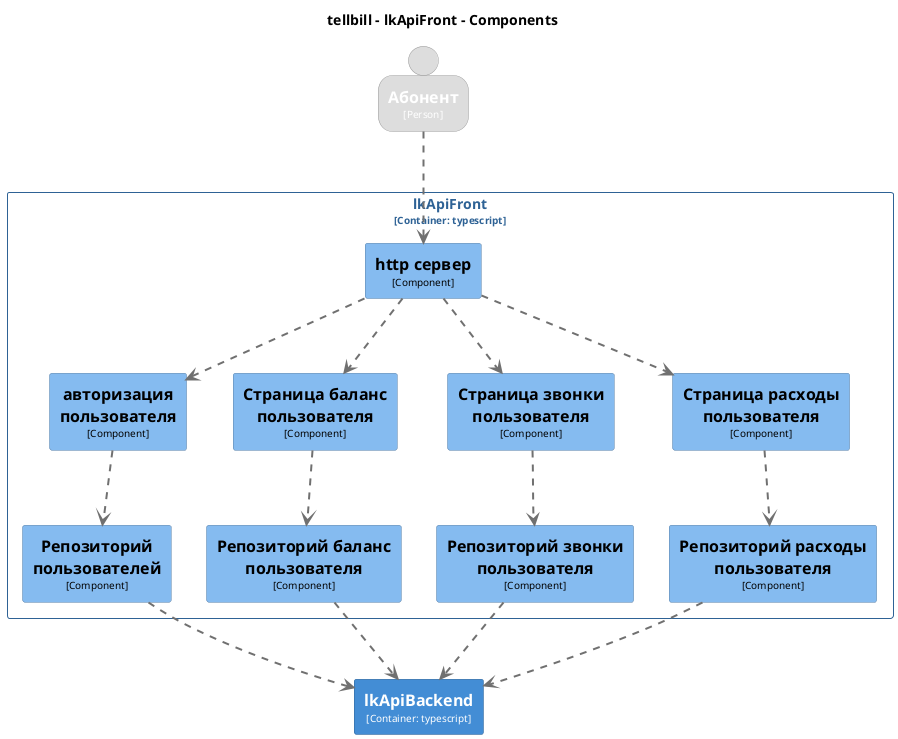 @startuml
set separator none
title tellbill - lkApiFront - Components

top to bottom direction

skinparam {
  arrowFontSize 10
  defaultTextAlignment center
  wrapWidth 200
  maxMessageSize 100
}

hide stereotype

skinparam rectangle<<tellbill.lkApiFront.Peпозиторийзвонкипользователя>> {
  BackgroundColor #85bbf0
  FontColor #000000
  BorderColor #5d82a8
  shadowing false
}
skinparam rectangle<<tellbill.lkApiFront.Peпозиторийрасходыпользователя>> {
  BackgroundColor #85bbf0
  FontColor #000000
  BorderColor #5d82a8
  shadowing false
}
skinparam rectangle<<tellbill.lkApiFront.httpсервер>> {
  BackgroundColor #85bbf0
  FontColor #000000
  BorderColor #5d82a8
  shadowing false
}
skinparam rectangle<<tellbill.lkApiBackend>> {
  BackgroundColor #438dd5
  FontColor #ffffff
  BorderColor #2e6295
  shadowing false
}
skinparam person<<Абонент>> {
  BackgroundColor #dddddd
  FontColor #ffffff
  BorderColor #9a9a9a
  shadowing false
}
skinparam rectangle<<tellbill.lkApiFront.Репозиторийбаланспользователя>> {
  BackgroundColor #85bbf0
  FontColor #000000
  BorderColor #5d82a8
  shadowing false
}
skinparam rectangle<<tellbill.lkApiFront.Репозиторийпользователей>> {
  BackgroundColor #85bbf0
  FontColor #000000
  BorderColor #5d82a8
  shadowing false
}
skinparam rectangle<<tellbill.lkApiFront.Страницабаланспользователя>> {
  BackgroundColor #85bbf0
  FontColor #000000
  BorderColor #5d82a8
  shadowing false
}
skinparam rectangle<<tellbill.lkApiFront.Страницазвонкипользователя>> {
  BackgroundColor #85bbf0
  FontColor #000000
  BorderColor #5d82a8
  shadowing false
}
skinparam rectangle<<tellbill.lkApiFront.Страницарасходыпользователя>> {
  BackgroundColor #85bbf0
  FontColor #000000
  BorderColor #5d82a8
  shadowing false
}
skinparam rectangle<<tellbill.lkApiFront.авторизацияпользователя>> {
  BackgroundColor #85bbf0
  FontColor #000000
  BorderColor #5d82a8
  shadowing false
}
skinparam rectangle<<tellbill.lkApiFront>> {
  BorderColor #2e6295
  FontColor #2e6295
  shadowing false
}

person "==Абонент\n<size:10>[Person]</size>" <<Абонент>> as Абонент
rectangle "==lkApiBackend\n<size:10>[Container: typescript]</size>" <<tellbill.lkApiBackend>> as tellbill.lkApiBackend

rectangle "lkApiFront\n<size:10>[Container: typescript]</size>" <<tellbill.lkApiFront>> {
  rectangle "==http сервер\n<size:10>[Component]</size>" <<tellbill.lkApiFront.httpсервер>> as tellbill.lkApiFront.httpсервер
  rectangle "==авторизация пользователя\n<size:10>[Component]</size>" <<tellbill.lkApiFront.авторизацияпользователя>> as tellbill.lkApiFront.авторизацияпользователя
  rectangle "==Страница баланс пользователя\n<size:10>[Component]</size>" <<tellbill.lkApiFront.Страницабаланспользователя>> as tellbill.lkApiFront.Страницабаланспользователя
  rectangle "==Страница звонки пользователя\n<size:10>[Component]</size>" <<tellbill.lkApiFront.Страницазвонкипользователя>> as tellbill.lkApiFront.Страницазвонкипользователя
  rectangle "==Страница расходы пользователя\n<size:10>[Component]</size>" <<tellbill.lkApiFront.Страницарасходыпользователя>> as tellbill.lkApiFront.Страницарасходыпользователя
  rectangle "==Репозиторий пользователей\n<size:10>[Component]</size>" <<tellbill.lkApiFront.Репозиторийпользователей>> as tellbill.lkApiFront.Репозиторийпользователей
  rectangle "==Репозиторий баланс пользователя\n<size:10>[Component]</size>" <<tellbill.lkApiFront.Репозиторийбаланспользователя>> as tellbill.lkApiFront.Репозиторийбаланспользователя
  rectangle "==Peпозиторий звонки пользователя\n<size:10>[Component]</size>" <<tellbill.lkApiFront.Peпозиторийзвонкипользователя>> as tellbill.lkApiFront.Peпозиторийзвонкипользователя
  rectangle "==Peпозиторий расходы пользователя\n<size:10>[Component]</size>" <<tellbill.lkApiFront.Peпозиторийрасходыпользователя>> as tellbill.lkApiFront.Peпозиторийрасходыпользователя
}

tellbill.lkApiFront.httpсервер .[#707070,thickness=2].> tellbill.lkApiFront.авторизацияпользователя : "<color:#707070>"
tellbill.lkApiFront.httpсервер .[#707070,thickness=2].> tellbill.lkApiFront.Страницабаланспользователя : "<color:#707070>"
tellbill.lkApiFront.httpсервер .[#707070,thickness=2].> tellbill.lkApiFront.Страницазвонкипользователя : "<color:#707070>"
tellbill.lkApiFront.httpсервер .[#707070,thickness=2].> tellbill.lkApiFront.Страницарасходыпользователя : "<color:#707070>"
tellbill.lkApiFront.авторизацияпользователя .[#707070,thickness=2].> tellbill.lkApiFront.Репозиторийпользователей : "<color:#707070>"
tellbill.lkApiFront.Страницабаланспользователя .[#707070,thickness=2].> tellbill.lkApiFront.Репозиторийбаланспользователя : "<color:#707070>"
tellbill.lkApiFront.Страницазвонкипользователя .[#707070,thickness=2].> tellbill.lkApiFront.Peпозиторийзвонкипользователя : "<color:#707070>"
tellbill.lkApiFront.Страницарасходыпользователя .[#707070,thickness=2].> tellbill.lkApiFront.Peпозиторийрасходыпользователя : "<color:#707070>"
tellbill.lkApiFront.Репозиторийпользователей .[#707070,thickness=2].> tellbill.lkApiBackend : "<color:#707070>"
tellbill.lkApiFront.Репозиторийбаланспользователя .[#707070,thickness=2].> tellbill.lkApiBackend : "<color:#707070>"
tellbill.lkApiFront.Peпозиторийзвонкипользователя .[#707070,thickness=2].> tellbill.lkApiBackend : "<color:#707070>"
tellbill.lkApiFront.Peпозиторийрасходыпользователя .[#707070,thickness=2].> tellbill.lkApiBackend : "<color:#707070>"
Абонент .[#707070,thickness=2].> tellbill.lkApiFront.httpсервер : "<color:#707070>"
@enduml
